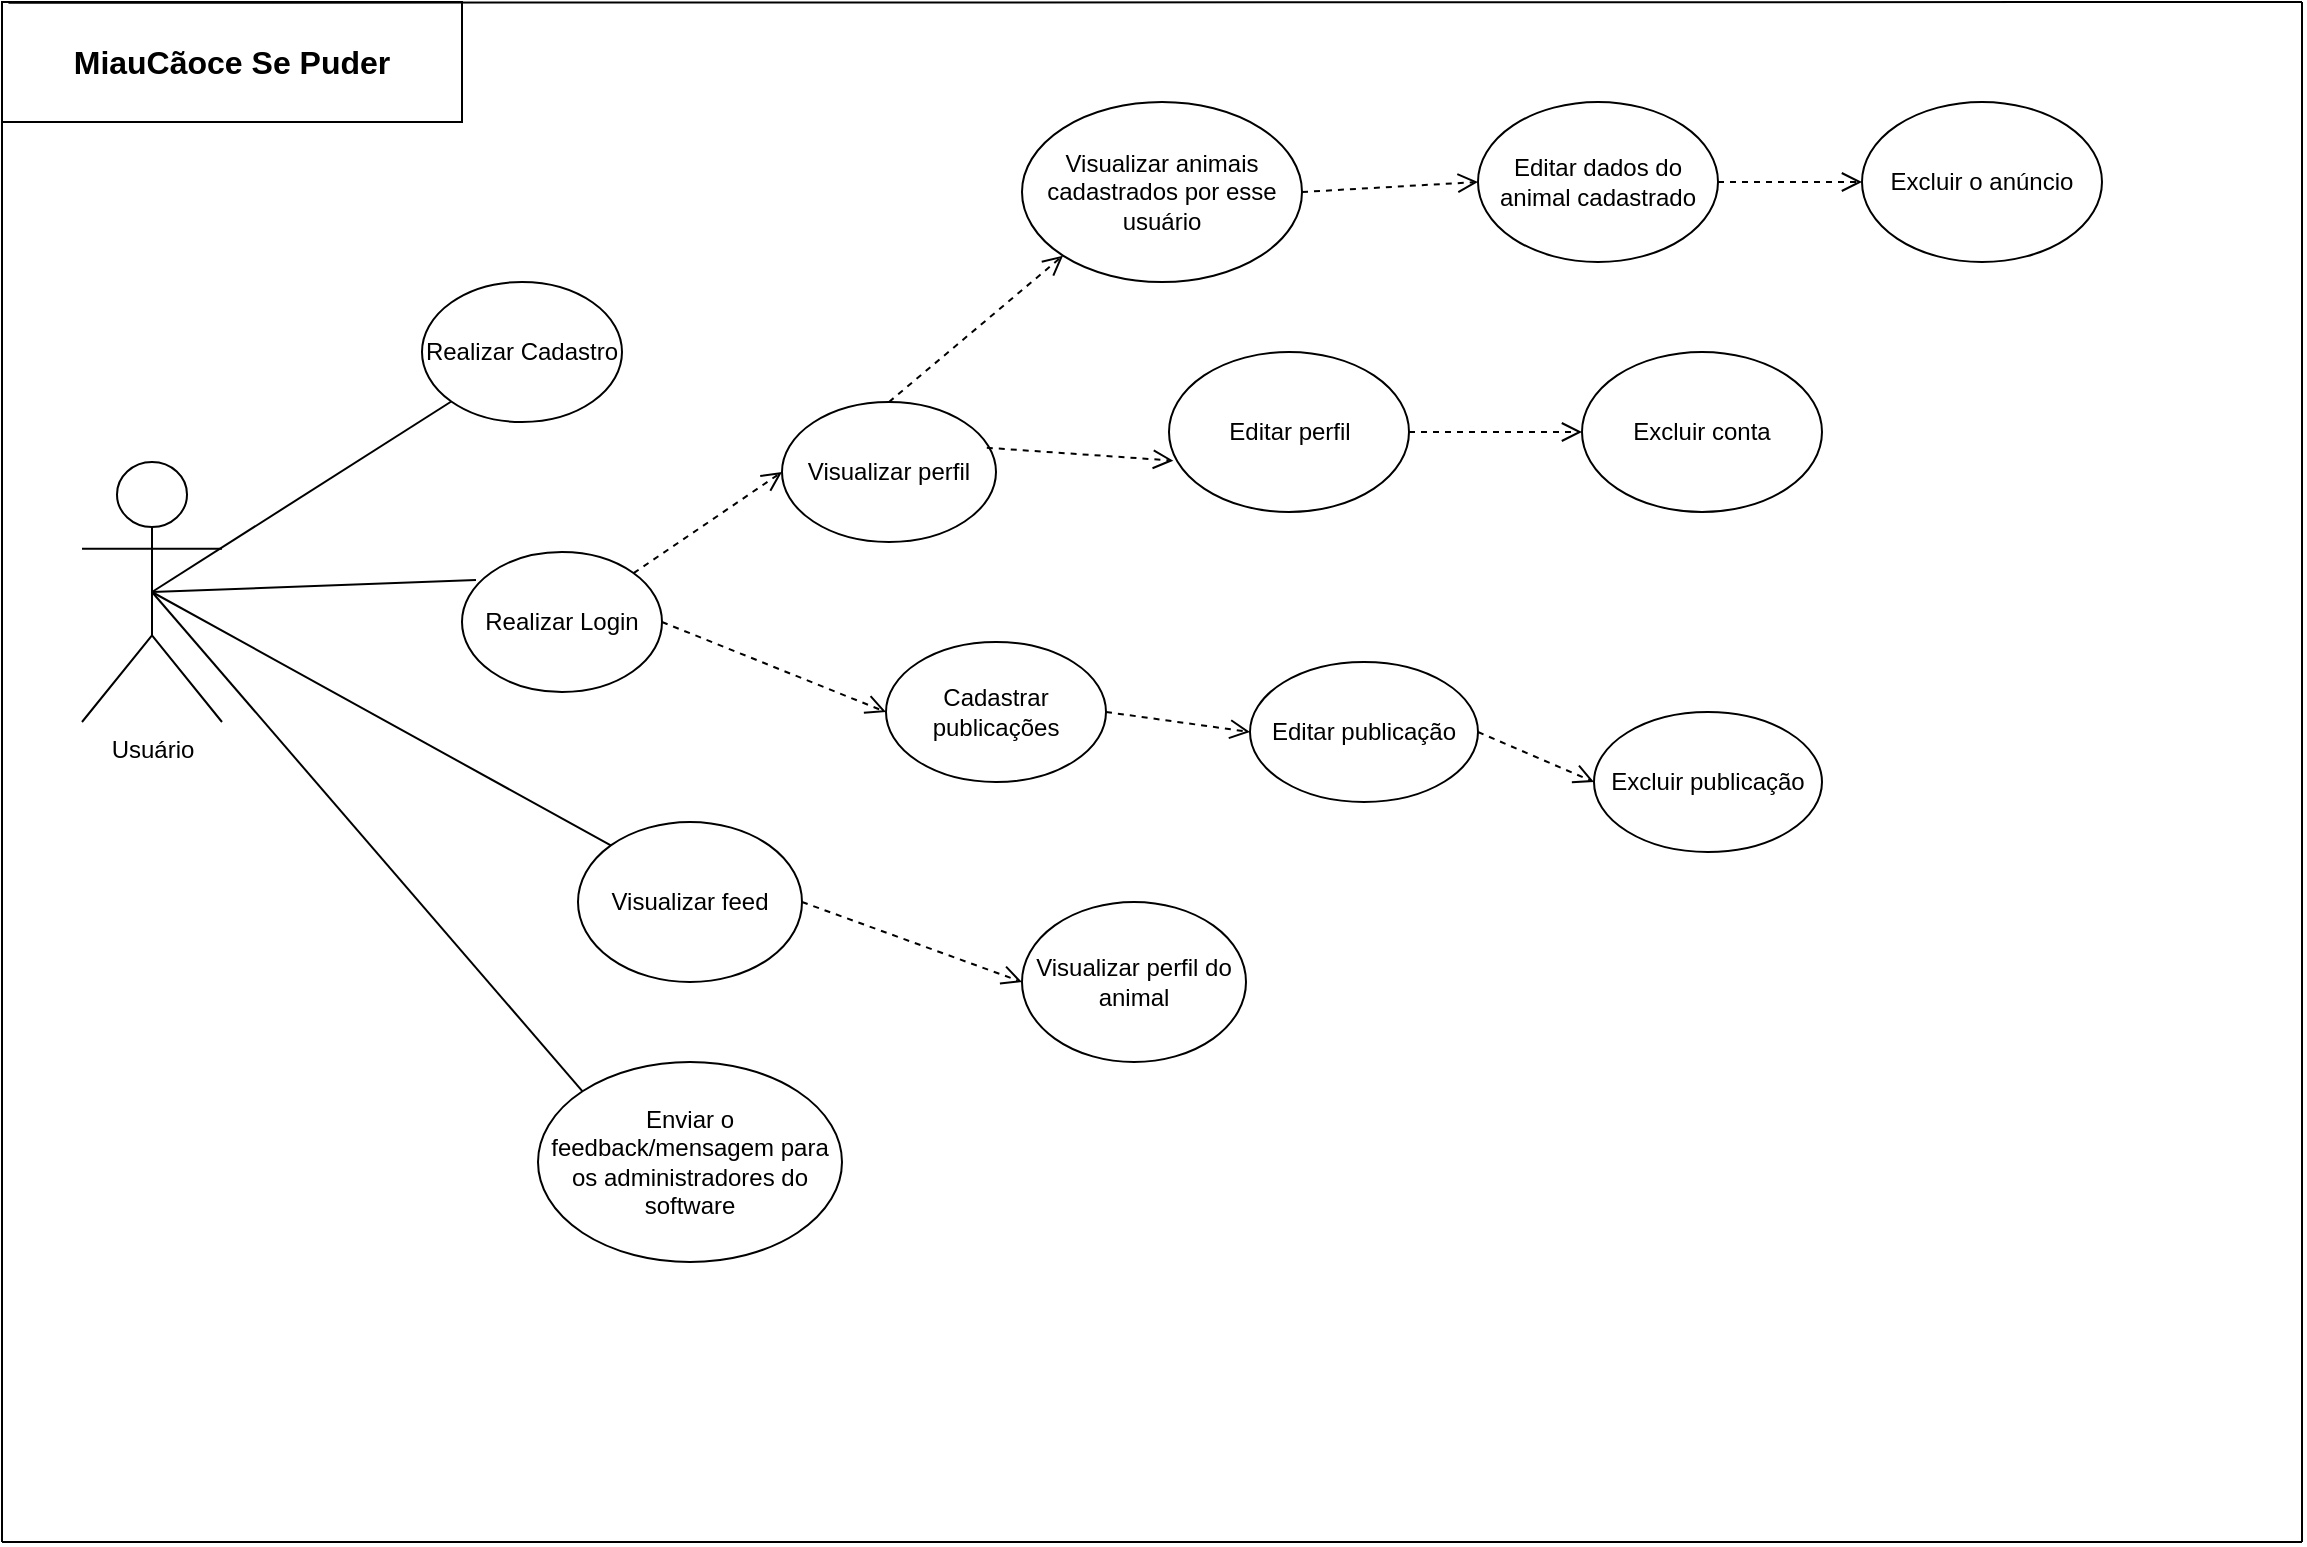 <mxfile version="12.3.2" type="device" pages="1"><diagram id="x1EkG-q1XoXVoJym8F30" name="Page-1"><mxGraphModel dx="790" dy="534" grid="1" gridSize="10" guides="1" tooltips="1" connect="1" arrows="1" fold="1" page="1" pageScale="1" pageWidth="1169" pageHeight="827" math="0" shadow="0"><root><mxCell id="0"/><mxCell id="1" parent="0"/><mxCell id="UBCSYkzOzUHqTqiZeOrM-1" value="Usuário" style="shape=umlActor;verticalLabelPosition=bottom;labelBackgroundColor=#ffffff;verticalAlign=top;html=1;outlineConnect=0;" parent="1" vertex="1"><mxGeometry x="50" y="280" width="70" height="130" as="geometry"/></mxCell><mxCell id="UBCSYkzOzUHqTqiZeOrM-5" value="Realizar Cadastro" style="ellipse;whiteSpace=wrap;html=1;" parent="1" vertex="1"><mxGeometry x="220" y="190" width="100" height="70" as="geometry"/></mxCell><mxCell id="qBs3IDu92gvEQS3LMHYS-1" value="Visualizar perfil" style="ellipse;whiteSpace=wrap;html=1;" parent="1" vertex="1"><mxGeometry x="400" y="250" width="107" height="70" as="geometry"/></mxCell><mxCell id="qBs3IDu92gvEQS3LMHYS-4" value="Editar perfil" style="ellipse;whiteSpace=wrap;html=1;" parent="1" vertex="1"><mxGeometry x="593.5" y="225" width="120" height="80" as="geometry"/></mxCell><mxCell id="qBs3IDu92gvEQS3LMHYS-13" value="" style="endArrow=none;html=1;entryX=0;entryY=1;entryDx=0;entryDy=0;exitX=0.5;exitY=0.5;exitDx=0;exitDy=0;exitPerimeter=0;" parent="1" source="UBCSYkzOzUHqTqiZeOrM-1" target="UBCSYkzOzUHqTqiZeOrM-5" edge="1"><mxGeometry width="50" height="50" relative="1" as="geometry"><mxPoint x="120" y="280" as="sourcePoint"/><mxPoint x="190" y="210" as="targetPoint"/></mxGeometry></mxCell><mxCell id="qBs3IDu92gvEQS3LMHYS-15" value="Realizar Login" style="ellipse;whiteSpace=wrap;html=1;" parent="1" vertex="1"><mxGeometry x="240" y="325" width="100" height="70" as="geometry"/></mxCell><mxCell id="qBs3IDu92gvEQS3LMHYS-20" value="" style="endArrow=none;html=1;entryX=0.07;entryY=0.2;entryDx=0;entryDy=0;entryPerimeter=0;exitX=0.5;exitY=0.5;exitDx=0;exitDy=0;exitPerimeter=0;" parent="1" source="UBCSYkzOzUHqTqiZeOrM-1" target="qBs3IDu92gvEQS3LMHYS-15" edge="1"><mxGeometry width="50" height="50" relative="1" as="geometry"><mxPoint x="120" y="280" as="sourcePoint"/><mxPoint x="210" y="290" as="targetPoint"/></mxGeometry></mxCell><mxCell id="qBs3IDu92gvEQS3LMHYS-21" value="Cadastrar publicações" style="ellipse;whiteSpace=wrap;html=1;" parent="1" vertex="1"><mxGeometry x="452" y="370" width="110" height="70" as="geometry"/></mxCell><mxCell id="RPPjIjanJfTrq_6iNZ4G-1" value="Excluir conta" style="ellipse;whiteSpace=wrap;html=1;" parent="1" vertex="1"><mxGeometry x="800" y="225" width="120" height="80" as="geometry"/></mxCell><mxCell id="RPPjIjanJfTrq_6iNZ4G-8" value="Visualizar feed" style="ellipse;whiteSpace=wrap;html=1;" parent="1" vertex="1"><mxGeometry x="298" y="460" width="112" height="80" as="geometry"/></mxCell><mxCell id="RPPjIjanJfTrq_6iNZ4G-11" value="" style="html=1;verticalAlign=bottom;endArrow=open;dashed=1;endSize=8;entryX=0;entryY=0.5;entryDx=0;entryDy=0;" parent="1" source="qBs3IDu92gvEQS3LMHYS-15" target="qBs3IDu92gvEQS3LMHYS-1" edge="1"><mxGeometry relative="1" as="geometry"><mxPoint x="352" y="310" as="sourcePoint"/><mxPoint x="390" y="360" as="targetPoint"/></mxGeometry></mxCell><mxCell id="RPPjIjanJfTrq_6iNZ4G-17" value="" style="html=1;verticalAlign=bottom;endArrow=open;dashed=1;endSize=8;exitX=0.957;exitY=0.327;exitDx=0;exitDy=0;entryX=0.018;entryY=0.679;entryDx=0;entryDy=0;entryPerimeter=0;exitPerimeter=0;" parent="1" source="qBs3IDu92gvEQS3LMHYS-1" target="qBs3IDu92gvEQS3LMHYS-4" edge="1"><mxGeometry relative="1" as="geometry"><mxPoint x="423.009" y="329.643" as="sourcePoint"/><mxPoint x="500" y="220" as="targetPoint"/></mxGeometry></mxCell><mxCell id="RPPjIjanJfTrq_6iNZ4G-18" value="" style="html=1;verticalAlign=bottom;endArrow=open;dashed=1;endSize=8;entryX=0;entryY=0.5;entryDx=0;entryDy=0;exitX=1;exitY=0.5;exitDx=0;exitDy=0;" parent="1" source="qBs3IDu92gvEQS3LMHYS-4" target="RPPjIjanJfTrq_6iNZ4G-1" edge="1"><mxGeometry relative="1" as="geometry"><mxPoint x="433.009" y="339.643" as="sourcePoint"/><mxPoint x="765.5" y="240" as="targetPoint"/></mxGeometry></mxCell><mxCell id="BJESlVub5hy8FICYDwyf-4" value="&lt;p style=&quot;line-height: 100%&quot;&gt;&lt;br&gt;&lt;/p&gt;" style="text;html=1;align=center;verticalAlign=middle;resizable=0;points=[];;labelBackgroundColor=#ffffff;" parent="RPPjIjanJfTrq_6iNZ4G-18" vertex="1" connectable="0"><mxGeometry x="-0.339" y="1" relative="1" as="geometry"><mxPoint as="offset"/></mxGeometry></mxCell><mxCell id="RPPjIjanJfTrq_6iNZ4G-22" value="" style="html=1;verticalAlign=bottom;endArrow=open;dashed=1;endSize=8;exitX=1;exitY=0.5;exitDx=0;exitDy=0;entryX=0;entryY=0.5;entryDx=0;entryDy=0;" parent="1" source="qBs3IDu92gvEQS3LMHYS-15" target="qBs3IDu92gvEQS3LMHYS-21" edge="1"><mxGeometry relative="1" as="geometry"><mxPoint x="500" y="400" as="sourcePoint"/><mxPoint x="500" y="440" as="targetPoint"/></mxGeometry></mxCell><mxCell id="RPPjIjanJfTrq_6iNZ4G-23" value="Editar publicação" style="ellipse;whiteSpace=wrap;html=1;" parent="1" vertex="1"><mxGeometry x="634" y="380" width="114" height="70" as="geometry"/></mxCell><mxCell id="RPPjIjanJfTrq_6iNZ4G-28" value="Excluir publicação" style="ellipse;whiteSpace=wrap;html=1;" parent="1" vertex="1"><mxGeometry x="806" y="405" width="114" height="70" as="geometry"/></mxCell><mxCell id="TCqWCuK3u0JJh_nmfMQt-3" value="" style="html=1;verticalAlign=bottom;endArrow=open;dashed=1;endSize=8;exitX=1;exitY=0.5;exitDx=0;exitDy=0;entryX=0;entryY=0.5;entryDx=0;entryDy=0;" parent="1" source="qBs3IDu92gvEQS3LMHYS-21" target="RPPjIjanJfTrq_6iNZ4G-23" edge="1"><mxGeometry relative="1" as="geometry"><mxPoint x="522.899" y="322.89" as="sourcePoint"/><mxPoint x="607.16" y="294.32" as="targetPoint"/></mxGeometry></mxCell><mxCell id="TCqWCuK3u0JJh_nmfMQt-7" value="" style="html=1;verticalAlign=bottom;endArrow=open;dashed=1;endSize=8;entryX=0;entryY=0.5;entryDx=0;entryDy=0;exitX=1;exitY=0.5;exitDx=0;exitDy=0;" parent="1" source="RPPjIjanJfTrq_6iNZ4G-23" target="RPPjIjanJfTrq_6iNZ4G-28" edge="1"><mxGeometry relative="1" as="geometry"><mxPoint x="920" y="440" as="sourcePoint"/><mxPoint x="840" y="440" as="targetPoint"/></mxGeometry></mxCell><mxCell id="TCqWCuK3u0JJh_nmfMQt-11" value="" style="endArrow=none;html=1;entryX=0;entryY=0.061;entryDx=0;entryDy=0;entryPerimeter=0;" parent="1" target="TCqWCuK3u0JJh_nmfMQt-17" edge="1"><mxGeometry width="50" height="50" relative="1" as="geometry"><mxPoint x="10" y="820" as="sourcePoint"/><mxPoint x="10" y="10" as="targetPoint"/></mxGeometry></mxCell><mxCell id="TCqWCuK3u0JJh_nmfMQt-13" value="" style="endArrow=none;html=1;" parent="1" edge="1"><mxGeometry width="50" height="50" relative="1" as="geometry"><mxPoint x="10" y="820" as="sourcePoint"/><mxPoint x="1160" y="820" as="targetPoint"/></mxGeometry></mxCell><mxCell id="TCqWCuK3u0JJh_nmfMQt-14" value="" style="endArrow=none;html=1;" parent="1" edge="1"><mxGeometry width="50" height="50" relative="1" as="geometry"><mxPoint x="1160" y="820" as="sourcePoint"/><mxPoint x="1160" y="50" as="targetPoint"/></mxGeometry></mxCell><mxCell id="TCqWCuK3u0JJh_nmfMQt-15" value="" style="endArrow=none;html=1;exitX=0.014;exitY=0.006;exitDx=0;exitDy=0;exitPerimeter=0;endSize=6;shadow=0;" parent="1" source="TCqWCuK3u0JJh_nmfMQt-17" edge="1"><mxGeometry width="50" height="50" relative="1" as="geometry"><mxPoint x="10" y="10" as="sourcePoint"/><mxPoint x="1160" y="50" as="targetPoint"/></mxGeometry></mxCell><mxCell id="TCqWCuK3u0JJh_nmfMQt-17" value="MiauCãoce Se Puder" style="rounded=0;whiteSpace=wrap;html=1;gradientColor=none;shadow=0;glass=0;fillColor=none;fontStyle=1;fontSize=16;" parent="1" vertex="1"><mxGeometry x="10" y="50" width="230" height="60" as="geometry"/></mxCell><mxCell id="BJESlVub5hy8FICYDwyf-8" value="" style="html=1;verticalAlign=bottom;endArrow=open;dashed=1;endSize=8;exitX=1;exitY=0.5;exitDx=0;exitDy=0;entryX=0;entryY=0.5;entryDx=0;entryDy=0;" parent="1" source="RPPjIjanJfTrq_6iNZ4G-8" target="BJESlVub5hy8FICYDwyf-9" edge="1"><mxGeometry relative="1" as="geometry"><mxPoint x="380" y="540" as="sourcePoint"/><mxPoint x="450" y="590" as="targetPoint"/></mxGeometry></mxCell><mxCell id="BJESlVub5hy8FICYDwyf-9" value="Visualizar perfil do animal" style="ellipse;whiteSpace=wrap;html=1;" parent="1" vertex="1"><mxGeometry x="520" y="500" width="112" height="80" as="geometry"/></mxCell><mxCell id="BJESlVub5hy8FICYDwyf-10" value="" style="html=1;verticalAlign=bottom;endArrow=open;dashed=1;endSize=8;exitX=0.5;exitY=0;exitDx=0;exitDy=0;entryX=0;entryY=1;entryDx=0;entryDy=0;" parent="1" source="qBs3IDu92gvEQS3LMHYS-1" target="BJESlVub5hy8FICYDwyf-11" edge="1"><mxGeometry relative="1" as="geometry"><mxPoint x="476" y="165" as="sourcePoint"/><mxPoint x="540" y="260" as="targetPoint"/></mxGeometry></mxCell><mxCell id="BJESlVub5hy8FICYDwyf-11" value="Visualizar animais cadastrados por esse usuário" style="ellipse;whiteSpace=wrap;html=1;" parent="1" vertex="1"><mxGeometry x="520" y="100" width="140" height="90" as="geometry"/></mxCell><mxCell id="BJESlVub5hy8FICYDwyf-12" value="" style="html=1;verticalAlign=bottom;endArrow=open;dashed=1;endSize=8;exitX=1;exitY=0.5;exitDx=0;exitDy=0;entryX=0;entryY=0.5;entryDx=0;entryDy=0;" parent="1" source="BJESlVub5hy8FICYDwyf-11" target="BJESlVub5hy8FICYDwyf-13" edge="1"><mxGeometry relative="1" as="geometry"><mxPoint x="700" y="210" as="sourcePoint"/><mxPoint x="800" y="170" as="targetPoint"/></mxGeometry></mxCell><mxCell id="BJESlVub5hy8FICYDwyf-13" value="Editar dados do animal cadastrado" style="ellipse;whiteSpace=wrap;html=1;" parent="1" vertex="1"><mxGeometry x="748" y="100" width="120" height="80" as="geometry"/></mxCell><mxCell id="BJESlVub5hy8FICYDwyf-14" value="Enviar o feedback/mensagem para os administradores do software" style="ellipse;whiteSpace=wrap;html=1;" parent="1" vertex="1"><mxGeometry x="278" y="580" width="152" height="100" as="geometry"/></mxCell><mxCell id="BJESlVub5hy8FICYDwyf-17" value="" style="endArrow=none;html=1;entryX=0;entryY=0;entryDx=0;entryDy=0;exitX=0.5;exitY=0.5;exitDx=0;exitDy=0;exitPerimeter=0;" parent="1" source="UBCSYkzOzUHqTqiZeOrM-1" target="RPPjIjanJfTrq_6iNZ4G-8" edge="1"><mxGeometry width="50" height="50" relative="1" as="geometry"><mxPoint x="125" y="430" as="sourcePoint"/><mxPoint x="277" y="444" as="targetPoint"/></mxGeometry></mxCell><mxCell id="BJESlVub5hy8FICYDwyf-18" value="" style="endArrow=none;html=1;entryX=0;entryY=0;entryDx=0;entryDy=0;exitX=0.5;exitY=0.5;exitDx=0;exitDy=0;exitPerimeter=0;" parent="1" source="UBCSYkzOzUHqTqiZeOrM-1" target="BJESlVub5hy8FICYDwyf-14" edge="1"><mxGeometry width="50" height="50" relative="1" as="geometry"><mxPoint x="126" y="486" as="sourcePoint"/><mxPoint x="278" y="500" as="targetPoint"/></mxGeometry></mxCell><mxCell id="BJESlVub5hy8FICYDwyf-19" value="Excluir o anúncio" style="ellipse;whiteSpace=wrap;html=1;" parent="1" vertex="1"><mxGeometry x="940" y="100" width="120" height="80" as="geometry"/></mxCell><mxCell id="BJESlVub5hy8FICYDwyf-20" value="" style="html=1;verticalAlign=bottom;endArrow=open;dashed=1;endSize=8;entryX=0;entryY=0.5;entryDx=0;entryDy=0;exitX=1;exitY=0.5;exitDx=0;exitDy=0;" parent="1" source="BJESlVub5hy8FICYDwyf-13" target="BJESlVub5hy8FICYDwyf-19" edge="1"><mxGeometry relative="1" as="geometry"><mxPoint x="827.0" y="109.5" as="sourcePoint"/><mxPoint x="913.5" y="109.5" as="targetPoint"/></mxGeometry></mxCell><mxCell id="BJESlVub5hy8FICYDwyf-21" value="&lt;p style=&quot;line-height: 100%&quot;&gt;&lt;br&gt;&lt;/p&gt;" style="text;html=1;align=center;verticalAlign=middle;resizable=0;points=[];;labelBackgroundColor=#ffffff;" parent="BJESlVub5hy8FICYDwyf-20" vertex="1" connectable="0"><mxGeometry x="-0.339" y="1" relative="1" as="geometry"><mxPoint as="offset"/></mxGeometry></mxCell></root></mxGraphModel></diagram></mxfile>